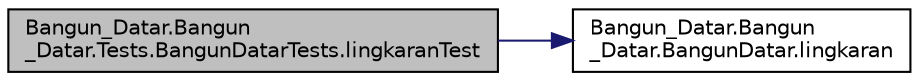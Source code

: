 digraph "Bangun_Datar.Bangun_Datar.Tests.BangunDatarTests.lingkaranTest"
{
 // LATEX_PDF_SIZE
  edge [fontname="Helvetica",fontsize="10",labelfontname="Helvetica",labelfontsize="10"];
  node [fontname="Helvetica",fontsize="10",shape=record];
  rankdir="LR";
  Node1 [label="Bangun_Datar.Bangun\l_Datar.Tests.BangunDatarTests.lingkaranTest",height=0.2,width=0.4,color="black", fillcolor="grey75", style="filled", fontcolor="black",tooltip=" "];
  Node1 -> Node2 [color="midnightblue",fontsize="10",style="solid",fontname="Helvetica"];
  Node2 [label="Bangun_Datar.Bangun\l_Datar.BangunDatar.lingkaran",height=0.2,width=0.4,color="black", fillcolor="white", style="filled",URL="$class_bangun___datar_1_1_bangun___datar_1_1_bangun_datar.html#a605114a5cb02b30ad032497d0fdcd6d2",tooltip=" "];
}

